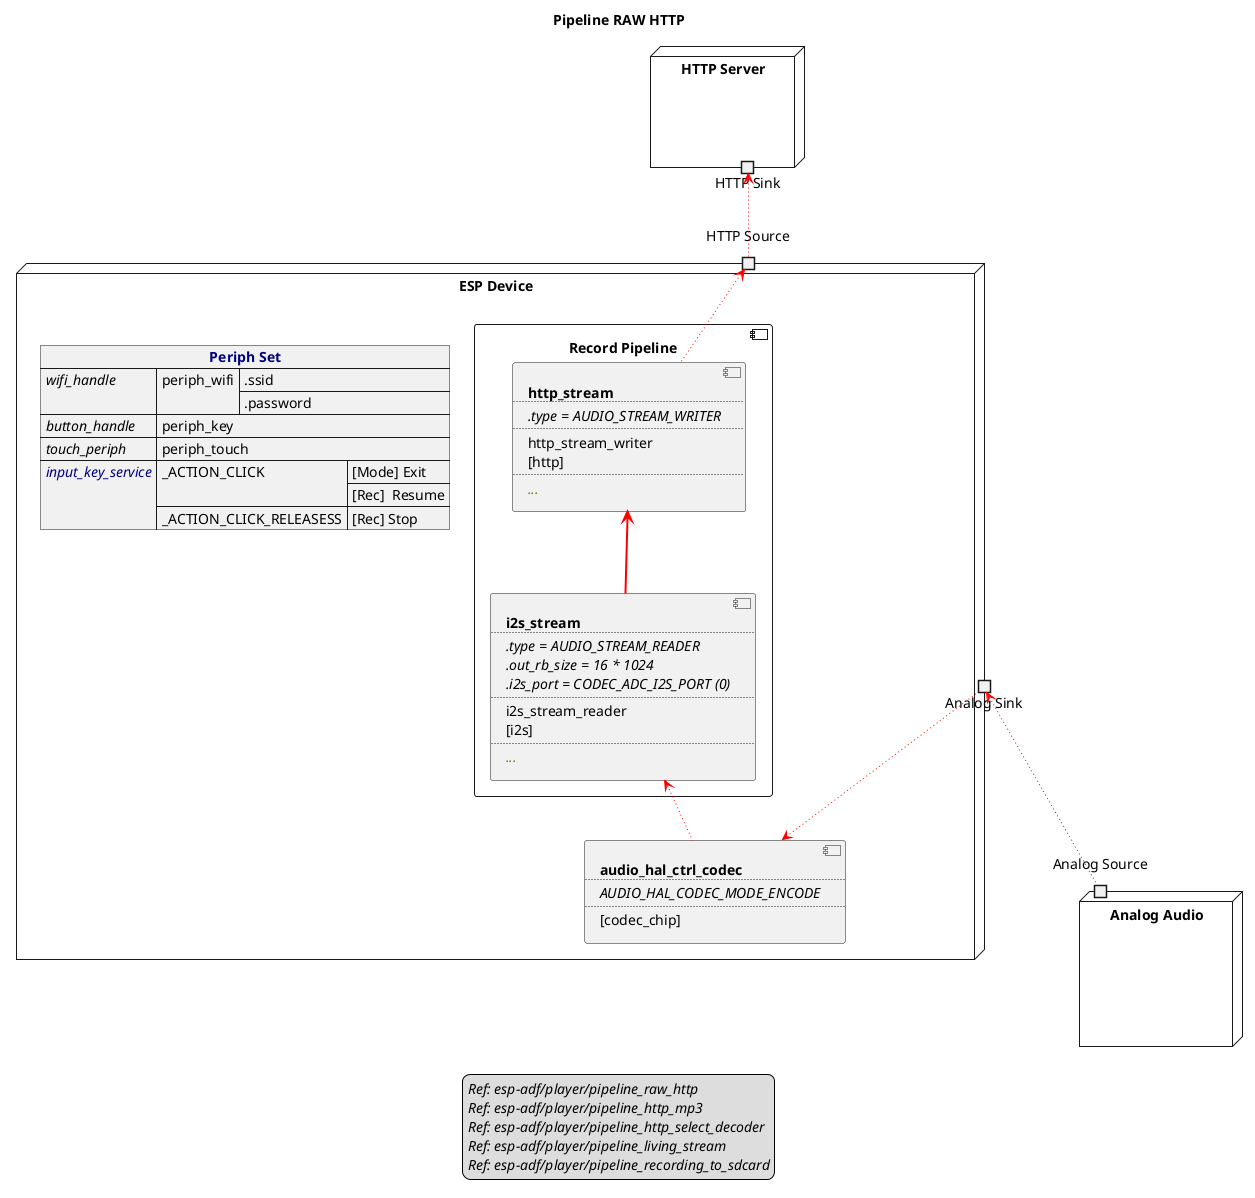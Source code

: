 ﻿@startuml pipeline_raw_http
title Pipeline RAW HTTP
allowmixing

legend
//Ref: esp-adf/player/pipeline_raw_http//
//Ref: esp-adf/player/pipeline_http_mp3//
//Ref: esp-adf/player/pipeline_http_select_decoder//
//Ref: esp-adf/player/pipeline_living_stream//
//Ref: esp-adf/player/pipeline_recording_to_sdcard//
end legend

node "HTTP Server" as HTTPServer  {
    portout "HTTP Sink" as HTTPSink
} 

node "ESP Device" as ESPDevice  {

    json "<b><color navy>Periph Set" as periph_set {
        "<i>wifi_handle" : {
            "periph_wifi" : [".ssid", ".password"]
        },
        "<i>button_handle": "periph_key",
        "<i>touch_periph": "periph_touch",
        "<i><color navy>input_key_service" : {
            "_ACTION_CLICK":["[Mode] Exit", 
                             "[Rec]  Resume"
            ],
            "_ACTION_CLICK_RELEASESS":"[Rec] Stop"
        }
    }    
    
    portin "HTTP Source" as HTTPSource

    component "Record Pipeline" as RecordPipeline {

        component HTTPStream [
            <b>http_stream
            ....
            <i>.type = AUDIO_STREAM_WRITER
            ....
            http_stream_writer
            [http]
            ....
            <i><color olive>...
        ]

        component I2SStream [
            <b>i2s_stream
            ....
            <i>.type = AUDIO_STREAM_READER
            <i>.out_rb_size = 16 * 1024
            <i>.i2s_port = CODEC_ADC_I2S_PORT (0)
            ....
            i2s_stream_reader
            [i2s]
            ....
            <i><color olive>...
        ]
    }

    component HALCodec [
        <b>audio_hal_ctrl_codec
        ....
        <i>AUDIO_HAL_CODEC_MODE_ENCODE
        ....
        [codec_chip]
    ]

    portout "Analog Sink" as AnalogSink
} 

node "Analog Audio" as AnalogAudio  {
    portin "Analog Source" as AnalogSource
}

HTTPSink   <-- HTTPSource   #line:red;line.dotted;text:red

HTTPSource <-- HTTPStream   #line:red;line.dotted;text:red
HTTPStream <-- I2SStream    #line:red;line.bold;text:red
I2SStream  <-- HALCodec     #line:red;line.dotted;text:red
HALCodec   <-- AnalogSink   #line:red;line.dotted;text:red

AnalogSink <-- AnalogSource #line:red;line.dotted;text:red

@enduml